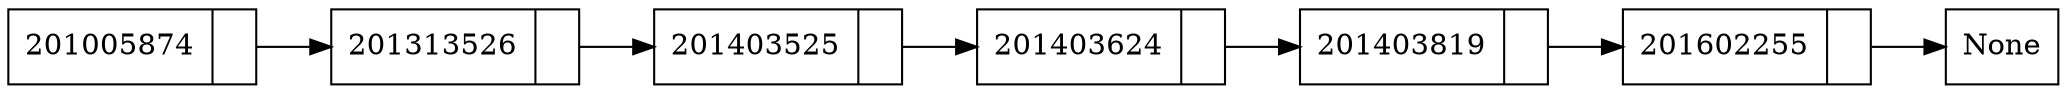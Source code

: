 digraph structs {
	node [shape=record]
	rankdir=LR
	<Modelos.LinkedList.node object at 0x03B4ADF0> [label="{201005874|}"]
	<Modelos.LinkedList.node object at 0x03B540D0> [label="{201313526|}"]
	<Modelos.LinkedList.node object at 0x03B5D450> [label="{201403525|}"]
	<Modelos.LinkedList.node object at 0x03B5D350> [label="{201403624|}"]
	<Modelos.LinkedList.node object at 0x03B5D370> [label="{201403819|}"]
	<Modelos.LinkedList.node object at 0x03B5D3B0> [label="{201602255|}"]
	<Modelos.LinkedList.node object at 0x03B4ADF0> -> <Modelos.LinkedList.node object at 0x03B540D0>
	<Modelos.LinkedList.node object at 0x03B540D0> -> <Modelos.LinkedList.node object at 0x03B5D450>
	<Modelos.LinkedList.node object at 0x03B5D450> -> <Modelos.LinkedList.node object at 0x03B5D350>
	<Modelos.LinkedList.node object at 0x03B5D350> -> <Modelos.LinkedList.node object at 0x03B5D370>
	<Modelos.LinkedList.node object at 0x03B5D370> -> <Modelos.LinkedList.node object at 0x03B5D3B0>
	<Modelos.LinkedList.node object at 0x03B5D3B0> -> None
}
